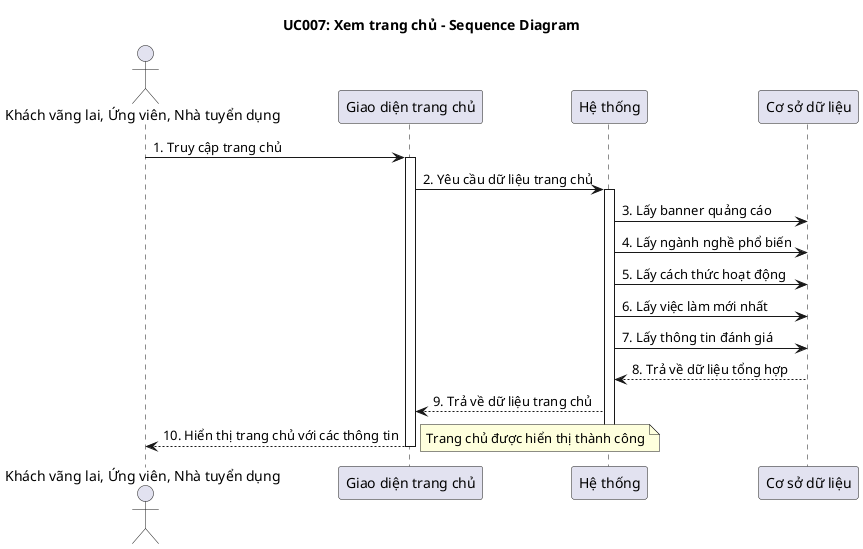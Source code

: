 @startuml UC007_HomePage_Sequence_Diagram
 title UC007: Xem trang chủ - Sequence Diagram

actor "Khách vãng lai, Ứng viên, Nhà tuyển dụng" as User
participant "Giao diện trang chủ" as UI
participant "Hệ thống" as System
participant "Cơ sở dữ liệu" as DB

User -> UI: 1. Truy cập trang chủ
activate UI
UI -> System: 2. Yêu cầu dữ liệu trang chủ
activate System
System -> DB: 3. Lấy banner quảng cáo
System -> DB: 4. Lấy ngành nghề phổ biến
System -> DB: 5. Lấy cách thức hoạt động
System -> DB: 6. Lấy việc làm mới nhất
System -> DB: 7. Lấy thông tin đánh giá
DB --> System: 8. Trả về dữ liệu tổng hợp
System --> UI: 9. Trả về dữ liệu trang chủ
UI --> User: 10. Hiển thị trang chủ với các thông tin
note right: Trang chủ được hiển thị thành công

deactivate DB
deactivate System
deactivate UI

@enduml